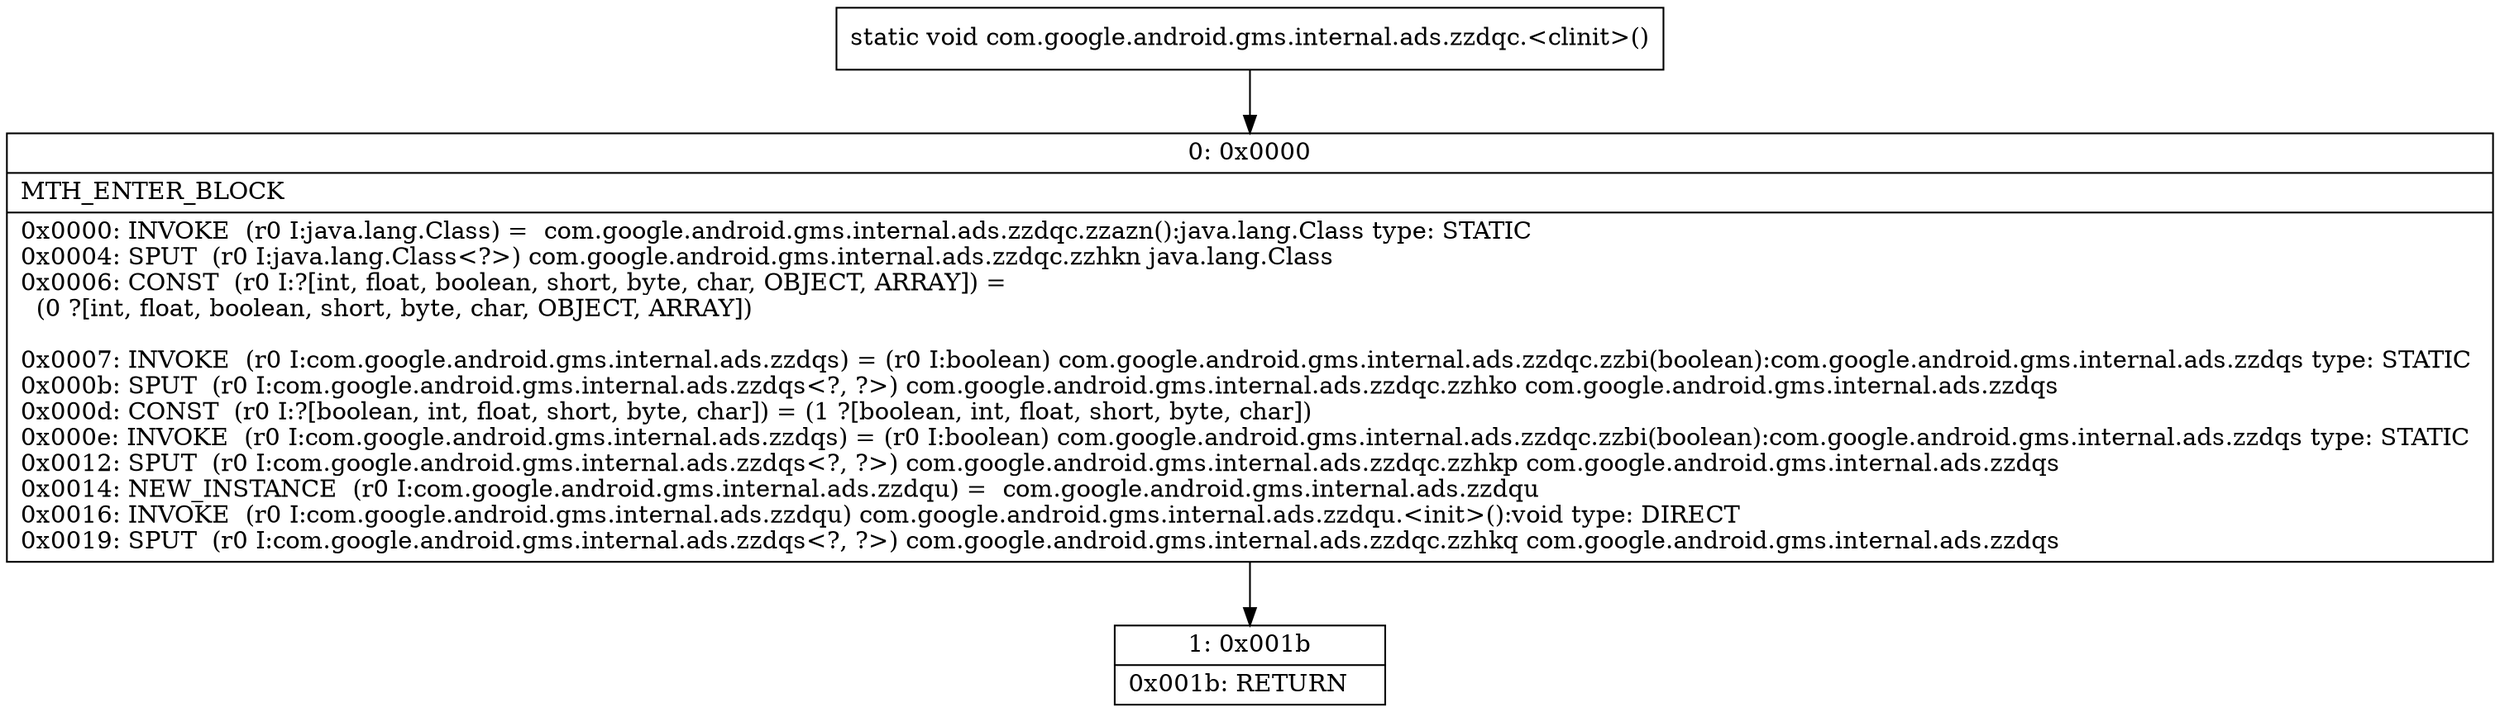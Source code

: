 digraph "CFG forcom.google.android.gms.internal.ads.zzdqc.\<clinit\>()V" {
Node_0 [shape=record,label="{0\:\ 0x0000|MTH_ENTER_BLOCK\l|0x0000: INVOKE  (r0 I:java.lang.Class) =  com.google.android.gms.internal.ads.zzdqc.zzazn():java.lang.Class type: STATIC \l0x0004: SPUT  (r0 I:java.lang.Class\<?\>) com.google.android.gms.internal.ads.zzdqc.zzhkn java.lang.Class \l0x0006: CONST  (r0 I:?[int, float, boolean, short, byte, char, OBJECT, ARRAY]) = \l  (0 ?[int, float, boolean, short, byte, char, OBJECT, ARRAY])\l \l0x0007: INVOKE  (r0 I:com.google.android.gms.internal.ads.zzdqs) = (r0 I:boolean) com.google.android.gms.internal.ads.zzdqc.zzbi(boolean):com.google.android.gms.internal.ads.zzdqs type: STATIC \l0x000b: SPUT  (r0 I:com.google.android.gms.internal.ads.zzdqs\<?, ?\>) com.google.android.gms.internal.ads.zzdqc.zzhko com.google.android.gms.internal.ads.zzdqs \l0x000d: CONST  (r0 I:?[boolean, int, float, short, byte, char]) = (1 ?[boolean, int, float, short, byte, char]) \l0x000e: INVOKE  (r0 I:com.google.android.gms.internal.ads.zzdqs) = (r0 I:boolean) com.google.android.gms.internal.ads.zzdqc.zzbi(boolean):com.google.android.gms.internal.ads.zzdqs type: STATIC \l0x0012: SPUT  (r0 I:com.google.android.gms.internal.ads.zzdqs\<?, ?\>) com.google.android.gms.internal.ads.zzdqc.zzhkp com.google.android.gms.internal.ads.zzdqs \l0x0014: NEW_INSTANCE  (r0 I:com.google.android.gms.internal.ads.zzdqu) =  com.google.android.gms.internal.ads.zzdqu \l0x0016: INVOKE  (r0 I:com.google.android.gms.internal.ads.zzdqu) com.google.android.gms.internal.ads.zzdqu.\<init\>():void type: DIRECT \l0x0019: SPUT  (r0 I:com.google.android.gms.internal.ads.zzdqs\<?, ?\>) com.google.android.gms.internal.ads.zzdqc.zzhkq com.google.android.gms.internal.ads.zzdqs \l}"];
Node_1 [shape=record,label="{1\:\ 0x001b|0x001b: RETURN   \l}"];
MethodNode[shape=record,label="{static void com.google.android.gms.internal.ads.zzdqc.\<clinit\>() }"];
MethodNode -> Node_0;
Node_0 -> Node_1;
}

